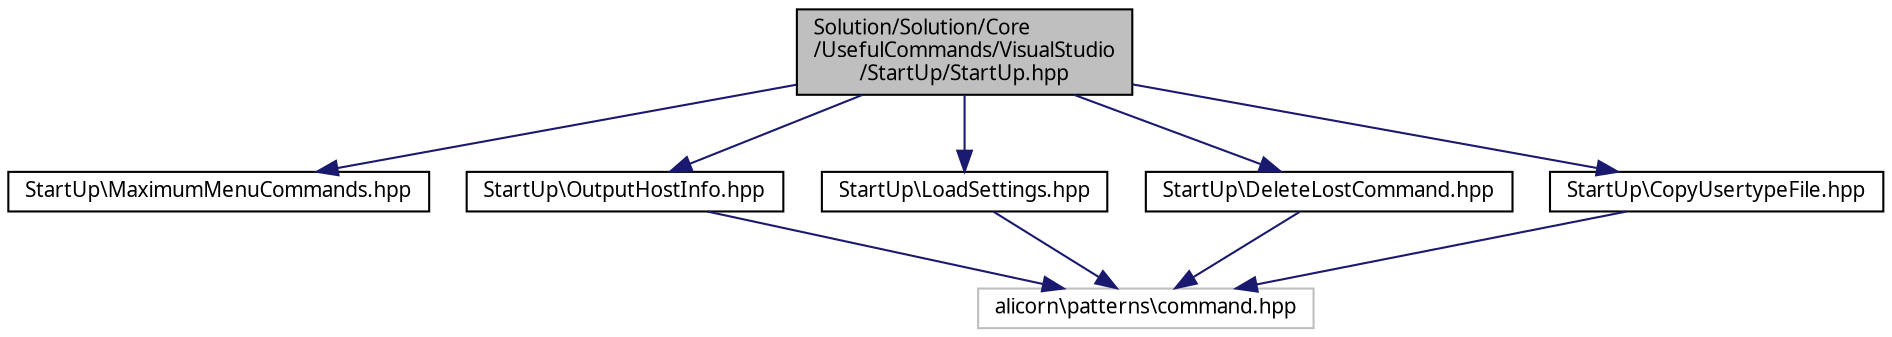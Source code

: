 digraph "Solution/Solution/Core/UsefulCommands/VisualStudio/StartUp/StartUp.hpp"
{
 // INTERACTIVE_SVG=YES
  edge [fontname="Verdana",fontsize="10",labelfontname="Verdana",labelfontsize="10"];
  node [fontname="Verdana",fontsize="10",shape=record];
  Node1 [label="Solution/Solution/Core\l/UsefulCommands/VisualStudio\l/StartUp/StartUp.hpp",height=0.2,width=0.4,color="black", fillcolor="grey75", style="filled", fontcolor="black"];
  Node1 -> Node2 [color="midnightblue",fontsize="10",style="solid",fontname="Verdana"];
  Node2 [label="StartUp\\MaximumMenuCommands.hpp",height=0.2,width=0.4,color="black", fillcolor="white", style="filled",URL="$_maximum_menu_commands_8hpp_source.html"];
  Node1 -> Node3 [color="midnightblue",fontsize="10",style="solid",fontname="Verdana"];
  Node3 [label="StartUp\\OutputHostInfo.hpp",height=0.2,width=0.4,color="black", fillcolor="white", style="filled",URL="$_output_host_info_8hpp_source.html"];
  Node3 -> Node4 [color="midnightblue",fontsize="10",style="solid",fontname="Verdana"];
  Node4 [label="alicorn\\patterns\\command.hpp",height=0.2,width=0.4,color="grey75", fillcolor="white", style="filled"];
  Node1 -> Node5 [color="midnightblue",fontsize="10",style="solid",fontname="Verdana"];
  Node5 [label="StartUp\\LoadSettings.hpp",height=0.2,width=0.4,color="black", fillcolor="white", style="filled",URL="$_load_settings_8hpp_source.html"];
  Node5 -> Node4 [color="midnightblue",fontsize="10",style="solid",fontname="Verdana"];
  Node1 -> Node6 [color="midnightblue",fontsize="10",style="solid",fontname="Verdana"];
  Node6 [label="StartUp\\DeleteLostCommand.hpp",height=0.2,width=0.4,color="black", fillcolor="white", style="filled",URL="$_delete_lost_command_8hpp_source.html"];
  Node6 -> Node4 [color="midnightblue",fontsize="10",style="solid",fontname="Verdana"];
  Node1 -> Node7 [color="midnightblue",fontsize="10",style="solid",fontname="Verdana"];
  Node7 [label="StartUp\\CopyUsertypeFile.hpp",height=0.2,width=0.4,color="black", fillcolor="white", style="filled",URL="$_copy_usertype_file_8hpp_source.html"];
  Node7 -> Node4 [color="midnightblue",fontsize="10",style="solid",fontname="Verdana"];
}
